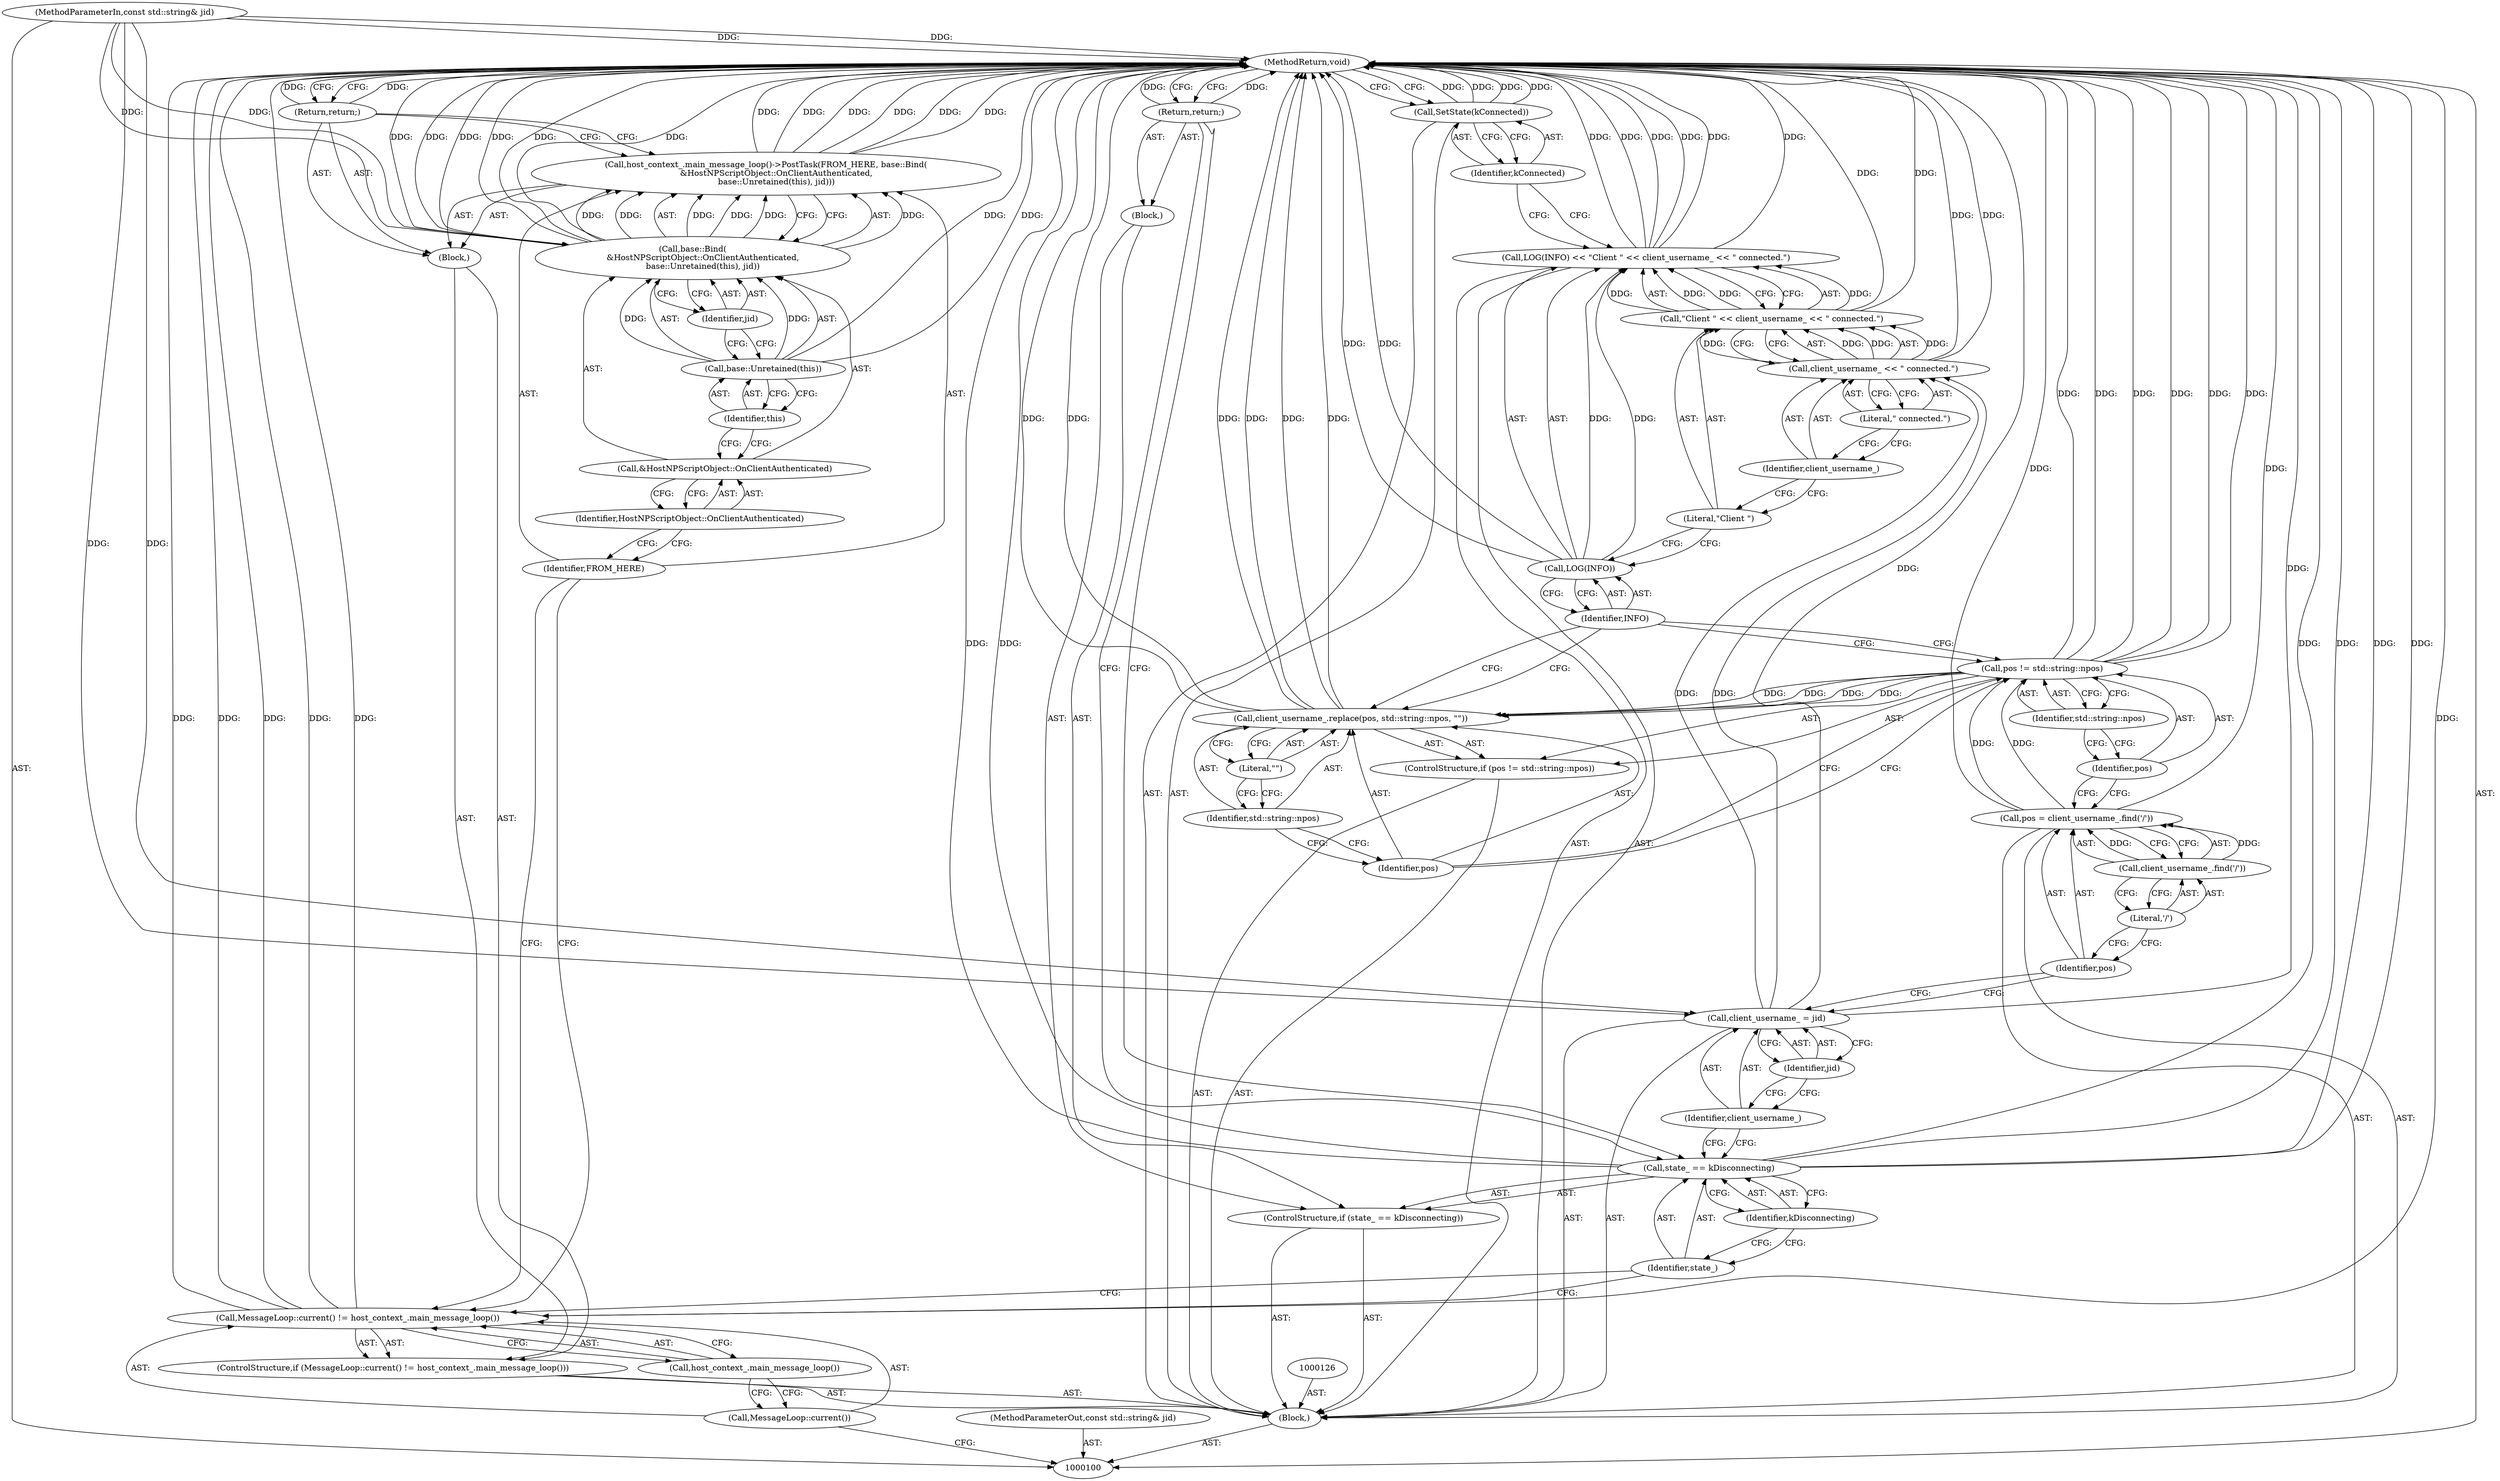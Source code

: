 digraph "0_Chrome_a46bcef82b29d30836a0f26226e3d4aca4fa9612_23" {
"1000149" [label="(MethodReturn,void)"];
"1000101" [label="(MethodParameterIn,const std::string& jid)"];
"1000220" [label="(MethodParameterOut,const std::string& jid)"];
"1000102" [label="(Block,)"];
"1000122" [label="(Return,return;)"];
"1000123" [label="(Call,client_username_ = jid)"];
"1000124" [label="(Identifier,client_username_)"];
"1000125" [label="(Identifier,jid)"];
"1000129" [label="(Call,client_username_.find('/'))"];
"1000130" [label="(Literal,'/')"];
"1000127" [label="(Call,pos = client_username_.find('/'))"];
"1000128" [label="(Identifier,pos)"];
"1000134" [label="(Identifier,std::string::npos)"];
"1000131" [label="(ControlStructure,if (pos != std::string::npos))"];
"1000132" [label="(Call,pos != std::string::npos)"];
"1000133" [label="(Identifier,pos)"];
"1000136" [label="(Identifier,pos)"];
"1000137" [label="(Identifier,std::string::npos)"];
"1000135" [label="(Call,client_username_.replace(pos, std::string::npos, \"\"))"];
"1000138" [label="(Literal,\"\")"];
"1000142" [label="(Call,\"Client \" << client_username_ << \" connected.\")"];
"1000143" [label="(Literal,\"Client \")"];
"1000139" [label="(Call,LOG(INFO) << \"Client \" << client_username_ << \" connected.\")"];
"1000140" [label="(Call,LOG(INFO))"];
"1000144" [label="(Call,client_username_ << \" connected.\")"];
"1000145" [label="(Identifier,client_username_)"];
"1000146" [label="(Literal,\" connected.\")"];
"1000141" [label="(Identifier,INFO)"];
"1000148" [label="(Identifier,kConnected)"];
"1000147" [label="(Call,SetState(kConnected))"];
"1000103" [label="(ControlStructure,if (MessageLoop::current() != host_context_.main_message_loop()))"];
"1000106" [label="(Call,host_context_.main_message_loop())"];
"1000104" [label="(Call,MessageLoop::current() != host_context_.main_message_loop())"];
"1000105" [label="(Call,MessageLoop::current())"];
"1000107" [label="(Block,)"];
"1000108" [label="(Call,host_context_.main_message_loop()->PostTask(FROM_HERE, base::Bind(\n        &HostNPScriptObject::OnClientAuthenticated,\n        base::Unretained(this), jid)))"];
"1000109" [label="(Identifier,FROM_HERE)"];
"1000110" [label="(Call,base::Bind(\n        &HostNPScriptObject::OnClientAuthenticated,\n        base::Unretained(this), jid))"];
"1000111" [label="(Call,&HostNPScriptObject::OnClientAuthenticated)"];
"1000112" [label="(Identifier,HostNPScriptObject::OnClientAuthenticated)"];
"1000114" [label="(Identifier,this)"];
"1000115" [label="(Identifier,jid)"];
"1000113" [label="(Call,base::Unretained(this))"];
"1000116" [label="(Return,return;)"];
"1000120" [label="(Identifier,kDisconnecting)"];
"1000117" [label="(ControlStructure,if (state_ == kDisconnecting))"];
"1000121" [label="(Block,)"];
"1000118" [label="(Call,state_ == kDisconnecting)"];
"1000119" [label="(Identifier,state_)"];
"1000149" -> "1000100"  [label="AST: "];
"1000149" -> "1000116"  [label="CFG: "];
"1000149" -> "1000122"  [label="CFG: "];
"1000149" -> "1000147"  [label="CFG: "];
"1000122" -> "1000149"  [label="DDG: "];
"1000116" -> "1000149"  [label="DDG: "];
"1000139" -> "1000149"  [label="DDG: "];
"1000139" -> "1000149"  [label="DDG: "];
"1000139" -> "1000149"  [label="DDG: "];
"1000123" -> "1000149"  [label="DDG: "];
"1000108" -> "1000149"  [label="DDG: "];
"1000108" -> "1000149"  [label="DDG: "];
"1000108" -> "1000149"  [label="DDG: "];
"1000104" -> "1000149"  [label="DDG: "];
"1000104" -> "1000149"  [label="DDG: "];
"1000104" -> "1000149"  [label="DDG: "];
"1000113" -> "1000149"  [label="DDG: "];
"1000110" -> "1000149"  [label="DDG: "];
"1000110" -> "1000149"  [label="DDG: "];
"1000110" -> "1000149"  [label="DDG: "];
"1000147" -> "1000149"  [label="DDG: "];
"1000147" -> "1000149"  [label="DDG: "];
"1000118" -> "1000149"  [label="DDG: "];
"1000118" -> "1000149"  [label="DDG: "];
"1000118" -> "1000149"  [label="DDG: "];
"1000132" -> "1000149"  [label="DDG: "];
"1000132" -> "1000149"  [label="DDG: "];
"1000132" -> "1000149"  [label="DDG: "];
"1000140" -> "1000149"  [label="DDG: "];
"1000127" -> "1000149"  [label="DDG: "];
"1000142" -> "1000149"  [label="DDG: "];
"1000135" -> "1000149"  [label="DDG: "];
"1000135" -> "1000149"  [label="DDG: "];
"1000135" -> "1000149"  [label="DDG: "];
"1000101" -> "1000149"  [label="DDG: "];
"1000144" -> "1000149"  [label="DDG: "];
"1000101" -> "1000100"  [label="AST: "];
"1000101" -> "1000149"  [label="DDG: "];
"1000101" -> "1000110"  [label="DDG: "];
"1000101" -> "1000123"  [label="DDG: "];
"1000220" -> "1000100"  [label="AST: "];
"1000102" -> "1000100"  [label="AST: "];
"1000103" -> "1000102"  [label="AST: "];
"1000117" -> "1000102"  [label="AST: "];
"1000123" -> "1000102"  [label="AST: "];
"1000126" -> "1000102"  [label="AST: "];
"1000127" -> "1000102"  [label="AST: "];
"1000131" -> "1000102"  [label="AST: "];
"1000139" -> "1000102"  [label="AST: "];
"1000147" -> "1000102"  [label="AST: "];
"1000122" -> "1000121"  [label="AST: "];
"1000122" -> "1000118"  [label="CFG: "];
"1000149" -> "1000122"  [label="CFG: "];
"1000122" -> "1000149"  [label="DDG: "];
"1000123" -> "1000102"  [label="AST: "];
"1000123" -> "1000125"  [label="CFG: "];
"1000124" -> "1000123"  [label="AST: "];
"1000125" -> "1000123"  [label="AST: "];
"1000128" -> "1000123"  [label="CFG: "];
"1000123" -> "1000149"  [label="DDG: "];
"1000101" -> "1000123"  [label="DDG: "];
"1000123" -> "1000144"  [label="DDG: "];
"1000124" -> "1000123"  [label="AST: "];
"1000124" -> "1000118"  [label="CFG: "];
"1000125" -> "1000124"  [label="CFG: "];
"1000125" -> "1000123"  [label="AST: "];
"1000125" -> "1000124"  [label="CFG: "];
"1000123" -> "1000125"  [label="CFG: "];
"1000129" -> "1000127"  [label="AST: "];
"1000129" -> "1000130"  [label="CFG: "];
"1000130" -> "1000129"  [label="AST: "];
"1000127" -> "1000129"  [label="CFG: "];
"1000129" -> "1000127"  [label="DDG: "];
"1000130" -> "1000129"  [label="AST: "];
"1000130" -> "1000128"  [label="CFG: "];
"1000129" -> "1000130"  [label="CFG: "];
"1000127" -> "1000102"  [label="AST: "];
"1000127" -> "1000129"  [label="CFG: "];
"1000128" -> "1000127"  [label="AST: "];
"1000129" -> "1000127"  [label="AST: "];
"1000133" -> "1000127"  [label="CFG: "];
"1000127" -> "1000149"  [label="DDG: "];
"1000129" -> "1000127"  [label="DDG: "];
"1000127" -> "1000132"  [label="DDG: "];
"1000128" -> "1000127"  [label="AST: "];
"1000128" -> "1000123"  [label="CFG: "];
"1000130" -> "1000128"  [label="CFG: "];
"1000134" -> "1000132"  [label="AST: "];
"1000134" -> "1000133"  [label="CFG: "];
"1000132" -> "1000134"  [label="CFG: "];
"1000131" -> "1000102"  [label="AST: "];
"1000132" -> "1000131"  [label="AST: "];
"1000135" -> "1000131"  [label="AST: "];
"1000132" -> "1000131"  [label="AST: "];
"1000132" -> "1000134"  [label="CFG: "];
"1000133" -> "1000132"  [label="AST: "];
"1000134" -> "1000132"  [label="AST: "];
"1000136" -> "1000132"  [label="CFG: "];
"1000141" -> "1000132"  [label="CFG: "];
"1000132" -> "1000149"  [label="DDG: "];
"1000132" -> "1000149"  [label="DDG: "];
"1000132" -> "1000149"  [label="DDG: "];
"1000127" -> "1000132"  [label="DDG: "];
"1000132" -> "1000135"  [label="DDG: "];
"1000132" -> "1000135"  [label="DDG: "];
"1000133" -> "1000132"  [label="AST: "];
"1000133" -> "1000127"  [label="CFG: "];
"1000134" -> "1000133"  [label="CFG: "];
"1000136" -> "1000135"  [label="AST: "];
"1000136" -> "1000132"  [label="CFG: "];
"1000137" -> "1000136"  [label="CFG: "];
"1000137" -> "1000135"  [label="AST: "];
"1000137" -> "1000136"  [label="CFG: "];
"1000138" -> "1000137"  [label="CFG: "];
"1000135" -> "1000131"  [label="AST: "];
"1000135" -> "1000138"  [label="CFG: "];
"1000136" -> "1000135"  [label="AST: "];
"1000137" -> "1000135"  [label="AST: "];
"1000138" -> "1000135"  [label="AST: "];
"1000141" -> "1000135"  [label="CFG: "];
"1000135" -> "1000149"  [label="DDG: "];
"1000135" -> "1000149"  [label="DDG: "];
"1000135" -> "1000149"  [label="DDG: "];
"1000132" -> "1000135"  [label="DDG: "];
"1000132" -> "1000135"  [label="DDG: "];
"1000138" -> "1000135"  [label="AST: "];
"1000138" -> "1000137"  [label="CFG: "];
"1000135" -> "1000138"  [label="CFG: "];
"1000142" -> "1000139"  [label="AST: "];
"1000142" -> "1000144"  [label="CFG: "];
"1000143" -> "1000142"  [label="AST: "];
"1000144" -> "1000142"  [label="AST: "];
"1000139" -> "1000142"  [label="CFG: "];
"1000142" -> "1000149"  [label="DDG: "];
"1000142" -> "1000139"  [label="DDG: "];
"1000142" -> "1000139"  [label="DDG: "];
"1000144" -> "1000142"  [label="DDG: "];
"1000144" -> "1000142"  [label="DDG: "];
"1000143" -> "1000142"  [label="AST: "];
"1000143" -> "1000140"  [label="CFG: "];
"1000145" -> "1000143"  [label="CFG: "];
"1000139" -> "1000102"  [label="AST: "];
"1000139" -> "1000142"  [label="CFG: "];
"1000140" -> "1000139"  [label="AST: "];
"1000142" -> "1000139"  [label="AST: "];
"1000148" -> "1000139"  [label="CFG: "];
"1000139" -> "1000149"  [label="DDG: "];
"1000139" -> "1000149"  [label="DDG: "];
"1000139" -> "1000149"  [label="DDG: "];
"1000140" -> "1000139"  [label="DDG: "];
"1000142" -> "1000139"  [label="DDG: "];
"1000142" -> "1000139"  [label="DDG: "];
"1000140" -> "1000139"  [label="AST: "];
"1000140" -> "1000141"  [label="CFG: "];
"1000141" -> "1000140"  [label="AST: "];
"1000143" -> "1000140"  [label="CFG: "];
"1000140" -> "1000149"  [label="DDG: "];
"1000140" -> "1000139"  [label="DDG: "];
"1000144" -> "1000142"  [label="AST: "];
"1000144" -> "1000146"  [label="CFG: "];
"1000145" -> "1000144"  [label="AST: "];
"1000146" -> "1000144"  [label="AST: "];
"1000142" -> "1000144"  [label="CFG: "];
"1000144" -> "1000149"  [label="DDG: "];
"1000144" -> "1000142"  [label="DDG: "];
"1000144" -> "1000142"  [label="DDG: "];
"1000123" -> "1000144"  [label="DDG: "];
"1000145" -> "1000144"  [label="AST: "];
"1000145" -> "1000143"  [label="CFG: "];
"1000146" -> "1000145"  [label="CFG: "];
"1000146" -> "1000144"  [label="AST: "];
"1000146" -> "1000145"  [label="CFG: "];
"1000144" -> "1000146"  [label="CFG: "];
"1000141" -> "1000140"  [label="AST: "];
"1000141" -> "1000135"  [label="CFG: "];
"1000141" -> "1000132"  [label="CFG: "];
"1000140" -> "1000141"  [label="CFG: "];
"1000148" -> "1000147"  [label="AST: "];
"1000148" -> "1000139"  [label="CFG: "];
"1000147" -> "1000148"  [label="CFG: "];
"1000147" -> "1000102"  [label="AST: "];
"1000147" -> "1000148"  [label="CFG: "];
"1000148" -> "1000147"  [label="AST: "];
"1000149" -> "1000147"  [label="CFG: "];
"1000147" -> "1000149"  [label="DDG: "];
"1000147" -> "1000149"  [label="DDG: "];
"1000103" -> "1000102"  [label="AST: "];
"1000104" -> "1000103"  [label="AST: "];
"1000107" -> "1000103"  [label="AST: "];
"1000106" -> "1000104"  [label="AST: "];
"1000106" -> "1000105"  [label="CFG: "];
"1000104" -> "1000106"  [label="CFG: "];
"1000104" -> "1000103"  [label="AST: "];
"1000104" -> "1000106"  [label="CFG: "];
"1000105" -> "1000104"  [label="AST: "];
"1000106" -> "1000104"  [label="AST: "];
"1000109" -> "1000104"  [label="CFG: "];
"1000119" -> "1000104"  [label="CFG: "];
"1000104" -> "1000149"  [label="DDG: "];
"1000104" -> "1000149"  [label="DDG: "];
"1000104" -> "1000149"  [label="DDG: "];
"1000105" -> "1000104"  [label="AST: "];
"1000105" -> "1000100"  [label="CFG: "];
"1000106" -> "1000105"  [label="CFG: "];
"1000107" -> "1000103"  [label="AST: "];
"1000108" -> "1000107"  [label="AST: "];
"1000116" -> "1000107"  [label="AST: "];
"1000108" -> "1000107"  [label="AST: "];
"1000108" -> "1000110"  [label="CFG: "];
"1000109" -> "1000108"  [label="AST: "];
"1000110" -> "1000108"  [label="AST: "];
"1000116" -> "1000108"  [label="CFG: "];
"1000108" -> "1000149"  [label="DDG: "];
"1000108" -> "1000149"  [label="DDG: "];
"1000108" -> "1000149"  [label="DDG: "];
"1000110" -> "1000108"  [label="DDG: "];
"1000110" -> "1000108"  [label="DDG: "];
"1000110" -> "1000108"  [label="DDG: "];
"1000109" -> "1000108"  [label="AST: "];
"1000109" -> "1000104"  [label="CFG: "];
"1000112" -> "1000109"  [label="CFG: "];
"1000110" -> "1000108"  [label="AST: "];
"1000110" -> "1000115"  [label="CFG: "];
"1000111" -> "1000110"  [label="AST: "];
"1000113" -> "1000110"  [label="AST: "];
"1000115" -> "1000110"  [label="AST: "];
"1000108" -> "1000110"  [label="CFG: "];
"1000110" -> "1000149"  [label="DDG: "];
"1000110" -> "1000149"  [label="DDG: "];
"1000110" -> "1000149"  [label="DDG: "];
"1000110" -> "1000108"  [label="DDG: "];
"1000110" -> "1000108"  [label="DDG: "];
"1000110" -> "1000108"  [label="DDG: "];
"1000113" -> "1000110"  [label="DDG: "];
"1000101" -> "1000110"  [label="DDG: "];
"1000111" -> "1000110"  [label="AST: "];
"1000111" -> "1000112"  [label="CFG: "];
"1000112" -> "1000111"  [label="AST: "];
"1000114" -> "1000111"  [label="CFG: "];
"1000112" -> "1000111"  [label="AST: "];
"1000112" -> "1000109"  [label="CFG: "];
"1000111" -> "1000112"  [label="CFG: "];
"1000114" -> "1000113"  [label="AST: "];
"1000114" -> "1000111"  [label="CFG: "];
"1000113" -> "1000114"  [label="CFG: "];
"1000115" -> "1000110"  [label="AST: "];
"1000115" -> "1000113"  [label="CFG: "];
"1000110" -> "1000115"  [label="CFG: "];
"1000113" -> "1000110"  [label="AST: "];
"1000113" -> "1000114"  [label="CFG: "];
"1000114" -> "1000113"  [label="AST: "];
"1000115" -> "1000113"  [label="CFG: "];
"1000113" -> "1000149"  [label="DDG: "];
"1000113" -> "1000110"  [label="DDG: "];
"1000116" -> "1000107"  [label="AST: "];
"1000116" -> "1000108"  [label="CFG: "];
"1000149" -> "1000116"  [label="CFG: "];
"1000116" -> "1000149"  [label="DDG: "];
"1000120" -> "1000118"  [label="AST: "];
"1000120" -> "1000119"  [label="CFG: "];
"1000118" -> "1000120"  [label="CFG: "];
"1000117" -> "1000102"  [label="AST: "];
"1000118" -> "1000117"  [label="AST: "];
"1000121" -> "1000117"  [label="AST: "];
"1000121" -> "1000117"  [label="AST: "];
"1000122" -> "1000121"  [label="AST: "];
"1000118" -> "1000117"  [label="AST: "];
"1000118" -> "1000120"  [label="CFG: "];
"1000119" -> "1000118"  [label="AST: "];
"1000120" -> "1000118"  [label="AST: "];
"1000122" -> "1000118"  [label="CFG: "];
"1000124" -> "1000118"  [label="CFG: "];
"1000118" -> "1000149"  [label="DDG: "];
"1000118" -> "1000149"  [label="DDG: "];
"1000118" -> "1000149"  [label="DDG: "];
"1000119" -> "1000118"  [label="AST: "];
"1000119" -> "1000104"  [label="CFG: "];
"1000120" -> "1000119"  [label="CFG: "];
}
